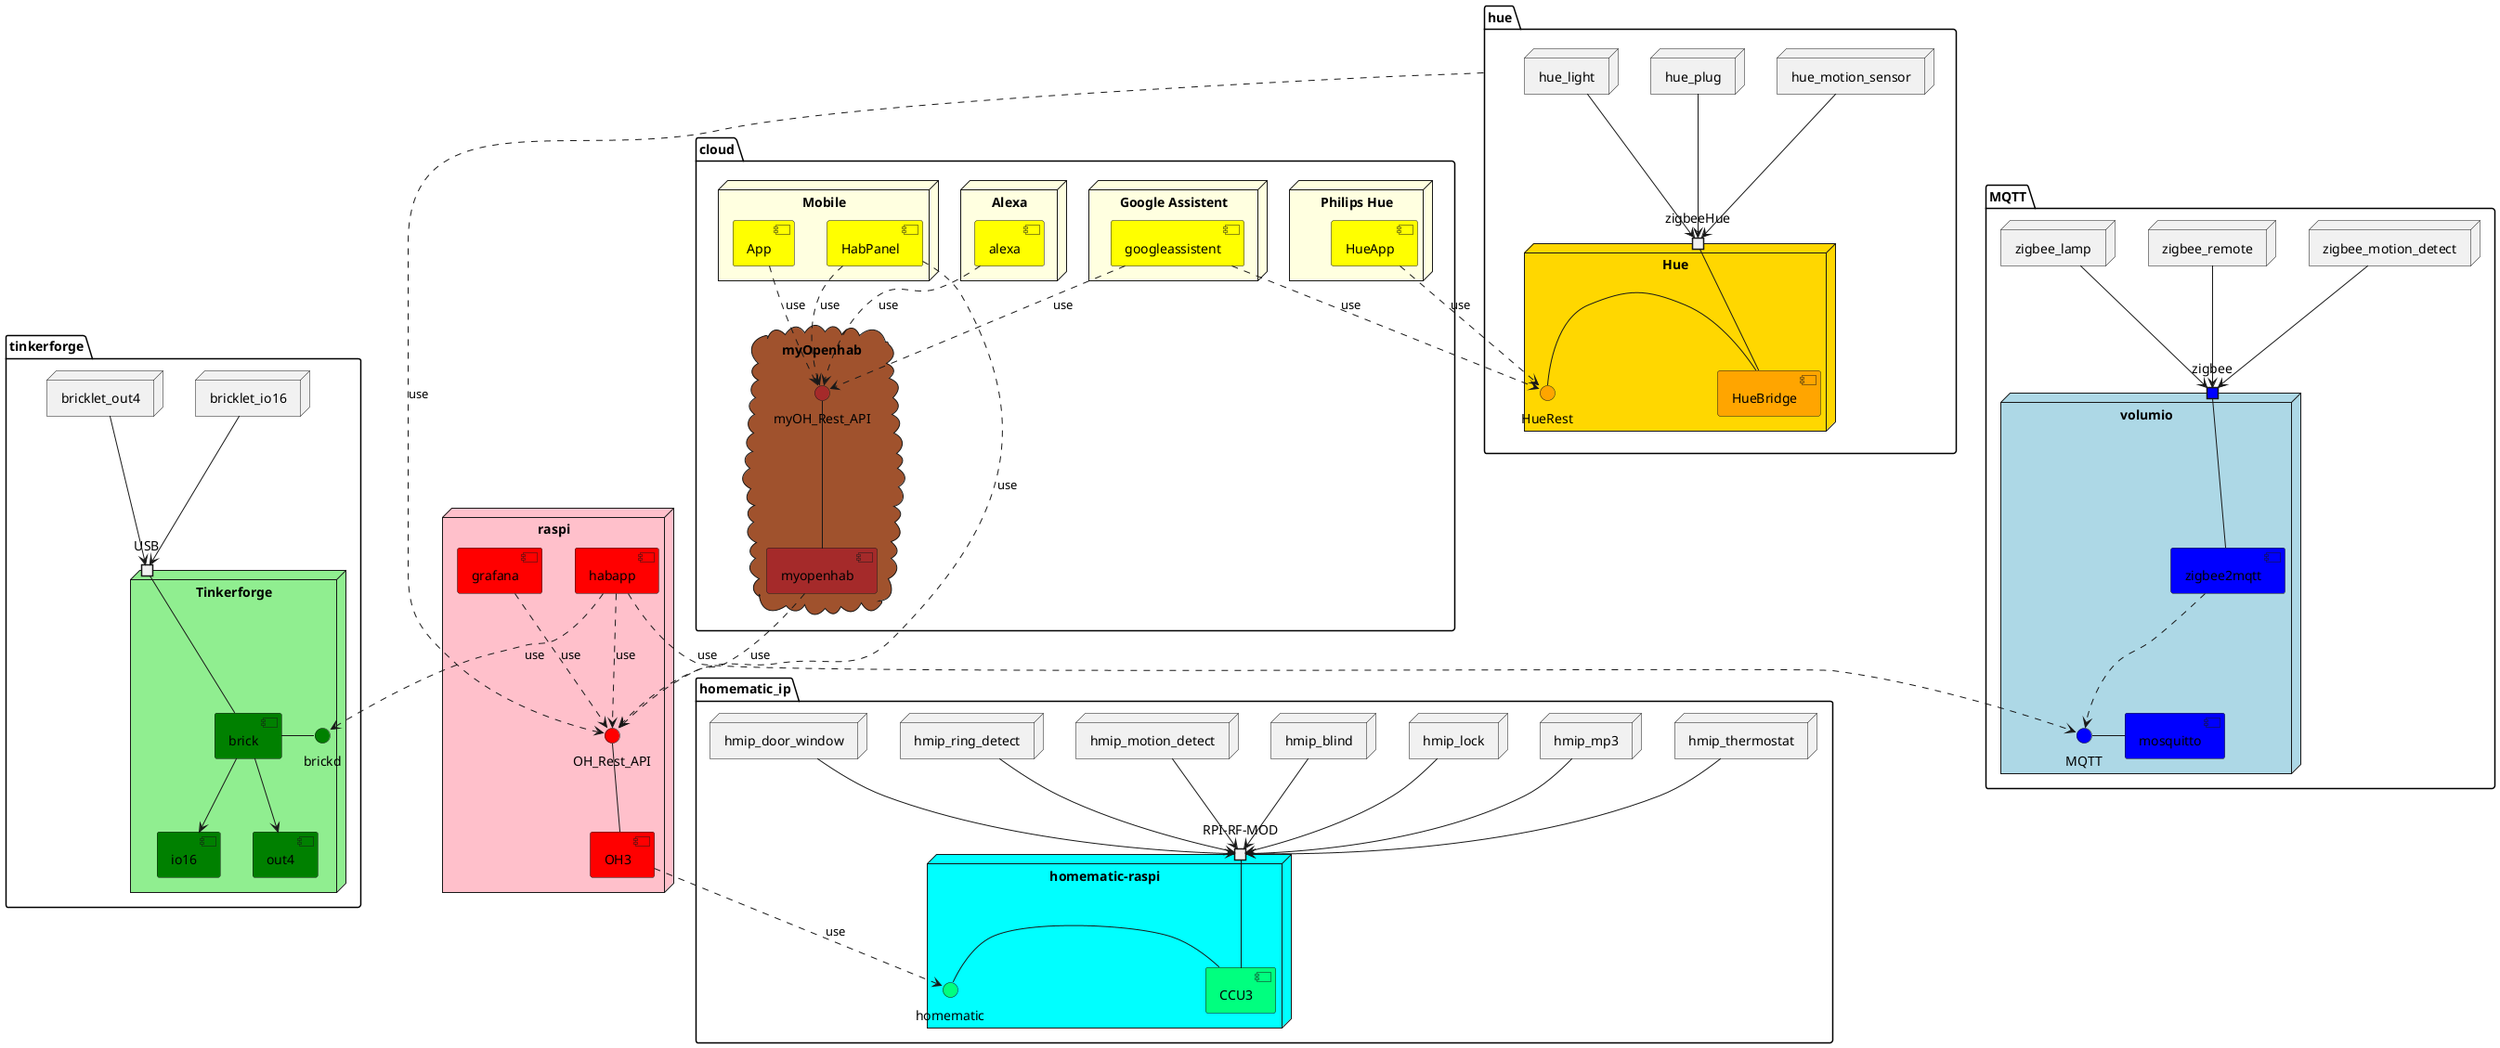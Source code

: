 @startuml
package tinkerforge {
  node "Tinkerforge" #lightgreen {

    component brick #green {
    }

    component io16 #green {
    }

    component out4 #green {
    }

    port USB as usb

    interface brickd #green

    brick - brickd
    brick --> io16
    brick --> out4

    brick - usb
  }

  node bricklet_io16{
  }

  node bricklet_out4{
  }

  bricklet_io16 --> usb
  bricklet_out4 --> usb
}

node raspi #pink {

  component habapp #red {
  }

  component OH3 as oh #red {
  }

  component grafana #red {
  }

  interface OH_Rest_API as oh_rest #red
  oh -up- oh_rest

  habapp ..> oh_rest : use
  grafana ..> oh_rest : use
}

package MQTT {

  node volumio #lightblue {

    component zigbee2mqtt #blue {
    }

    component mosquitto #blue {
    }

    port zigbee #blue

    interface MQTT as mqtt #blue
    mosquitto -left- mqtt

    zigbee2mqtt - zigbee
    zigbee2mqtt ..> mqtt
  }

  node zigbee_lamp{
  }

  node zigbee_motion_detect{
  }

  node zigbee_remote{
  }

  zigbee_lamp --> zigbee
  zigbee_motion_detect --> zigbee
  zigbee_remote --> zigbee
}

package homematic_ip {
  node homematic-raspi #aqua{

    component CCU3 #springgreen{
    }

    interface homematic #springgreen
    port "RPI-RF-MOD" as rf

    CCU3 - homematic
    CCU3 - rf
  }

  node hmip_blind {
  }

  node hmip_door_window {
  }

  node hmip_lock {
  }

  node hmip_motion_detect {
  }

  node hmip_mp3 {
  }

  node hmip_ring_detect {
  }

  node hmip_thermostat {
  }

  hmip_blind --> rf
  hmip_door_window --> rf
  hmip_lock --> rf
  hmip_motion_detect --> rf
  hmip_mp3 --> rf
  hmip_ring_detect --> rf
  hmip_thermostat --> rf
}

package cloud {
  node "Google Assistent" #lightyellow {
    component googleassistent as google #yellow
  }

  node "Alexa" #lightyellow {
    component alexa #yellow
  }

  node "Philips Hue" #lightyellow {
    component HueApp as hueApp #yellow
  }

  node "Mobile" #lightyellow {
    component HabPanel as habpanel #yellow
    component App as app #yellow
  }

  cloud myOpenhab #sienna {
    component myopenhab #brown

    interface myOH_Rest_API as myOH_Rest #brown

    myopenhab -up- myOH_Rest
  }
}

package hue {
  node "Hue" #gold{
    component HueBridge as hueBridge #orange

    interface HueRest #orange

    port zigbeeHue

    hueBridge -left- HueRest
    hueBridge - zigbeeHue

    hueApp ..> HueRest : use
  }

  node hue_light {
  }

  node hue_motion_sensor {
  }

  node hue_plug {
  }

  hue_light --> zigbeeHue
  hue_motion_sensor --> zigbeeHue
  hue_plug --> zigbeeHue
}

habapp ..> mqtt : use
habapp ..> brickd : use
myopenhab ..> oh_rest : use
hue ..> oh_rest : use
habpanel ..> oh_rest : use

google ..> myOH_Rest : use
google ..> HueRest : use
alexa ..> myOH_Rest : use
habpanel ..> myOH_Rest : use
app ..> myOH_Rest : use

oh ..> homematic : use
@enduml
